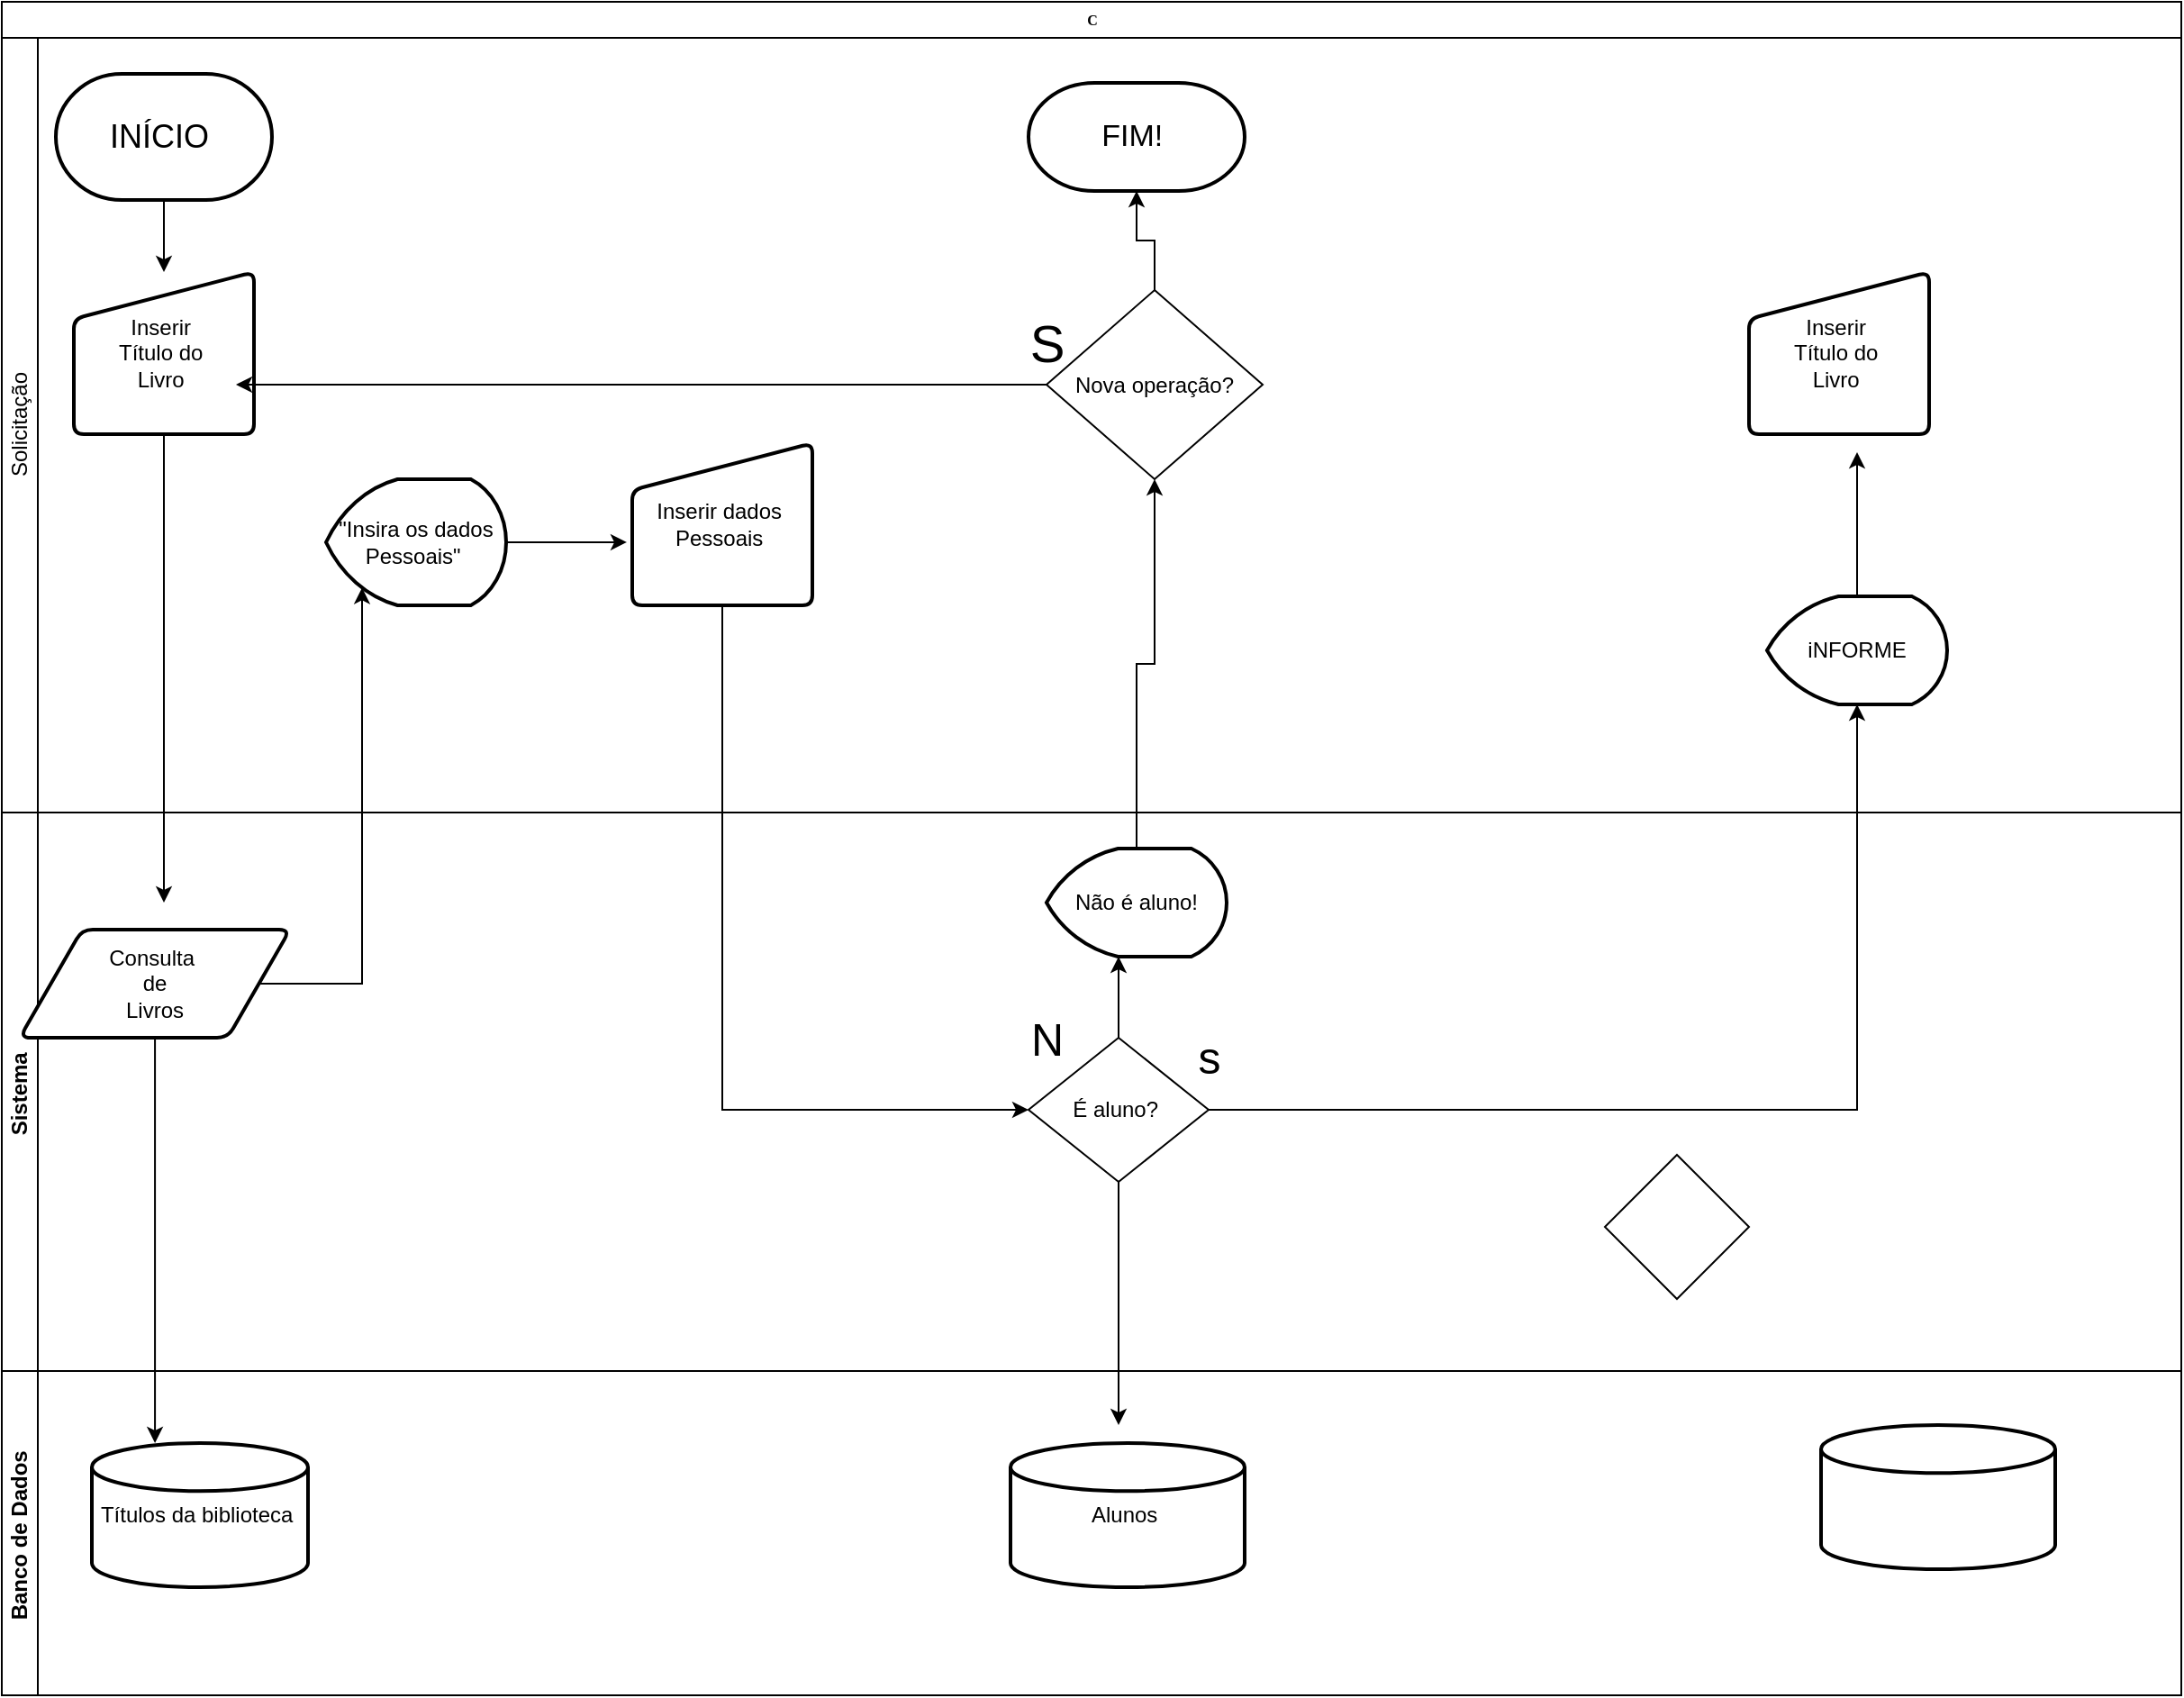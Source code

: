 <mxfile version="14.4.9" type="github">
  <diagram name="Page-1" id="c7488fd3-1785-93aa-aadb-54a6760d102a">
    <mxGraphModel dx="1422" dy="726" grid="1" gridSize="10" guides="1" tooltips="1" connect="1" arrows="1" fold="1" page="1" pageScale="1" pageWidth="1100" pageHeight="850" background="#ffffff" math="0" shadow="0">
      <root>
        <mxCell id="0" />
        <mxCell id="1" parent="0" />
        <mxCell id="2b4e8129b02d487f-1" value="C" style="swimlane;html=1;childLayout=stackLayout;horizontal=1;startSize=20;horizontalStack=0;rounded=0;shadow=0;labelBackgroundColor=none;strokeWidth=1;fontFamily=Verdana;fontSize=8;align=center;" parent="1" vertex="1">
          <mxGeometry x="130" y="50" width="1210" height="940" as="geometry" />
        </mxCell>
        <mxCell id="2b4e8129b02d487f-2" value="Solicitação" style="swimlane;html=1;startSize=20;horizontal=0;fontStyle=0" parent="2b4e8129b02d487f-1" vertex="1">
          <mxGeometry y="20" width="1210" height="430" as="geometry" />
        </mxCell>
        <mxCell id="AJTmvHfCmDErMal3JAX8-39" style="edgeStyle=orthogonalEdgeStyle;rounded=0;orthogonalLoop=1;jettySize=auto;html=1;" edge="1" parent="2b4e8129b02d487f-2" source="AJTmvHfCmDErMal3JAX8-4" target="AJTmvHfCmDErMal3JAX8-38">
          <mxGeometry relative="1" as="geometry" />
        </mxCell>
        <mxCell id="AJTmvHfCmDErMal3JAX8-4" value="&lt;font style=&quot;font-size: 18px&quot;&gt;INÍCIO&amp;nbsp;&lt;/font&gt;" style="strokeWidth=2;html=1;shape=mxgraph.flowchart.terminator;whiteSpace=wrap;" vertex="1" parent="2b4e8129b02d487f-2">
          <mxGeometry x="30" y="20" width="120" height="70" as="geometry" />
        </mxCell>
        <mxCell id="AJTmvHfCmDErMal3JAX8-24" value="&lt;font style=&quot;font-size: 17px&quot;&gt;FIM!&amp;nbsp;&lt;/font&gt;" style="strokeWidth=2;html=1;shape=mxgraph.flowchart.terminator;whiteSpace=wrap;" vertex="1" parent="2b4e8129b02d487f-2">
          <mxGeometry x="570" y="25" width="120" height="60" as="geometry" />
        </mxCell>
        <mxCell id="AJTmvHfCmDErMal3JAX8-38" value="Inserir&amp;nbsp;&lt;br&gt;Título do&amp;nbsp;&lt;br&gt;Livro&amp;nbsp;&lt;br&gt;" style="html=1;strokeWidth=2;shape=manualInput;whiteSpace=wrap;rounded=1;size=26;arcSize=11;" vertex="1" parent="2b4e8129b02d487f-2">
          <mxGeometry x="40" y="130" width="100" height="90" as="geometry" />
        </mxCell>
        <mxCell id="AJTmvHfCmDErMal3JAX8-43" value="iNFORME" style="strokeWidth=2;html=1;shape=mxgraph.flowchart.display;whiteSpace=wrap;" vertex="1" parent="2b4e8129b02d487f-2">
          <mxGeometry x="980" y="310" width="100" height="60" as="geometry" />
        </mxCell>
        <mxCell id="AJTmvHfCmDErMal3JAX8-52" value="S" style="edgeStyle=orthogonalEdgeStyle;rounded=0;orthogonalLoop=1;jettySize=auto;html=1;entryX=0.5;entryY=1;entryDx=0;entryDy=0;entryPerimeter=0;fontSize=29;" edge="1" parent="2b4e8129b02d487f-2" source="AJTmvHfCmDErMal3JAX8-49" target="AJTmvHfCmDErMal3JAX8-24">
          <mxGeometry x="-1" y="67" relative="1" as="geometry">
            <mxPoint x="7" y="30" as="offset" />
          </mxGeometry>
        </mxCell>
        <mxCell id="AJTmvHfCmDErMal3JAX8-49" value="Nova operação?" style="rhombus;whiteSpace=wrap;html=1;" vertex="1" parent="2b4e8129b02d487f-2">
          <mxGeometry x="580" y="140" width="120" height="105" as="geometry" />
        </mxCell>
        <mxCell id="AJTmvHfCmDErMal3JAX8-57" value="Inserir&amp;nbsp;&lt;br&gt;Título do&amp;nbsp;&lt;br&gt;Livro&amp;nbsp;&lt;br&gt;" style="html=1;strokeWidth=2;shape=manualInput;whiteSpace=wrap;rounded=1;size=26;arcSize=11;" vertex="1" parent="2b4e8129b02d487f-2">
          <mxGeometry x="970" y="130" width="100" height="90" as="geometry" />
        </mxCell>
        <mxCell id="AJTmvHfCmDErMal3JAX8-86" style="edgeStyle=orthogonalEdgeStyle;rounded=0;orthogonalLoop=1;jettySize=auto;html=1;entryX=-0.03;entryY=0.611;entryDx=0;entryDy=0;entryPerimeter=0;fontSize=25;" edge="1" parent="2b4e8129b02d487f-2" source="AJTmvHfCmDErMal3JAX8-59" target="AJTmvHfCmDErMal3JAX8-20">
          <mxGeometry relative="1" as="geometry" />
        </mxCell>
        <mxCell id="AJTmvHfCmDErMal3JAX8-59" value="&quot;Insira os dados&lt;br&gt;Pessoais&quot;&amp;nbsp;" style="strokeWidth=2;html=1;shape=mxgraph.flowchart.display;whiteSpace=wrap;" vertex="1" parent="2b4e8129b02d487f-2">
          <mxGeometry x="180" y="245" width="100" height="70" as="geometry" />
        </mxCell>
        <mxCell id="AJTmvHfCmDErMal3JAX8-20" value="Inserir dados&amp;nbsp;&lt;br&gt;Pessoais&amp;nbsp;" style="html=1;strokeWidth=2;shape=manualInput;whiteSpace=wrap;rounded=1;size=26;arcSize=11;" vertex="1" parent="2b4e8129b02d487f-2">
          <mxGeometry x="350" y="225" width="100" height="90" as="geometry" />
        </mxCell>
        <mxCell id="2b4e8129b02d487f-3" value="Sistema&amp;nbsp;" style="swimlane;html=1;startSize=20;horizontal=0;" parent="2b4e8129b02d487f-1" vertex="1">
          <mxGeometry y="450" width="1210" height="310" as="geometry" />
        </mxCell>
        <mxCell id="AJTmvHfCmDErMal3JAX8-9" value="Consulta&amp;nbsp;&lt;br&gt;de&lt;br&gt;Livros" style="shape=parallelogram;html=1;strokeWidth=2;perimeter=parallelogramPerimeter;whiteSpace=wrap;rounded=1;arcSize=12;size=0.23;" vertex="1" parent="2b4e8129b02d487f-3">
          <mxGeometry x="10" y="65" width="150" height="60" as="geometry" />
        </mxCell>
        <mxCell id="AJTmvHfCmDErMal3JAX8-25" value="É aluno?&amp;nbsp;" style="rhombus;whiteSpace=wrap;html=1;" vertex="1" parent="2b4e8129b02d487f-3">
          <mxGeometry x="570" y="125" width="100" height="80" as="geometry" />
        </mxCell>
        <mxCell id="AJTmvHfCmDErMal3JAX8-26" value="" style="rhombus;whiteSpace=wrap;html=1;" vertex="1" parent="2b4e8129b02d487f-3">
          <mxGeometry x="890" y="190" width="80" height="80" as="geometry" />
        </mxCell>
        <mxCell id="AJTmvHfCmDErMal3JAX8-42" value="Não é aluno!" style="strokeWidth=2;html=1;shape=mxgraph.flowchart.display;whiteSpace=wrap;" vertex="1" parent="2b4e8129b02d487f-3">
          <mxGeometry x="580" y="20" width="100" height="60" as="geometry" />
        </mxCell>
        <mxCell id="AJTmvHfCmDErMal3JAX8-77" value="N" style="edgeStyle=orthogonalEdgeStyle;rounded=0;orthogonalLoop=1;jettySize=auto;html=1;entryX=0.4;entryY=1;entryDx=0;entryDy=0;entryPerimeter=0;fontSize=25;" edge="1" parent="2b4e8129b02d487f-3" source="AJTmvHfCmDErMal3JAX8-25" target="AJTmvHfCmDErMal3JAX8-42">
          <mxGeometry x="-1" y="40" relative="1" as="geometry">
            <mxPoint as="offset" />
          </mxGeometry>
        </mxCell>
        <mxCell id="2b4e8129b02d487f-4" value="Banco de Dados&amp;nbsp;" style="swimlane;html=1;startSize=20;horizontal=0;" parent="2b4e8129b02d487f-1" vertex="1">
          <mxGeometry y="760" width="1210" height="180" as="geometry" />
        </mxCell>
        <mxCell id="AJTmvHfCmDErMal3JAX8-29" value="Títulos da biblioteca&amp;nbsp;" style="strokeWidth=2;html=1;shape=mxgraph.flowchart.database;whiteSpace=wrap;" vertex="1" parent="2b4e8129b02d487f-4">
          <mxGeometry x="50" y="40" width="120" height="80" as="geometry" />
        </mxCell>
        <mxCell id="AJTmvHfCmDErMal3JAX8-30" value="Alunos&amp;nbsp;" style="strokeWidth=2;html=1;shape=mxgraph.flowchart.database;whiteSpace=wrap;" vertex="1" parent="2b4e8129b02d487f-4">
          <mxGeometry x="560" y="40" width="130" height="80" as="geometry" />
        </mxCell>
        <mxCell id="AJTmvHfCmDErMal3JAX8-74" value="" style="strokeWidth=2;html=1;shape=mxgraph.flowchart.database;whiteSpace=wrap;" vertex="1" parent="2b4e8129b02d487f-4">
          <mxGeometry x="1010" y="30" width="130" height="80" as="geometry" />
        </mxCell>
        <mxCell id="2b4e8129b02d487f-32" value="No" style="edgeStyle=orthogonalEdgeStyle;rounded=0;html=1;labelBackgroundColor=none;startArrow=none;startFill=0;startSize=5;endArrow=classicThin;endFill=1;endSize=5;jettySize=auto;orthogonalLoop=1;strokeWidth=1;fontFamily=Verdana;fontSize=8" parent="2b4e8129b02d487f-1" source="2b4e8129b02d487f-15" edge="1">
          <mxGeometry x="-0.953" y="15" relative="1" as="geometry">
            <Array as="points">
              <mxPoint x="345" y="440" />
              <mxPoint x="155" y="440" />
            </Array>
            <mxPoint as="offset" />
            <mxPoint x="155" y="257" as="targetPoint" />
          </mxGeometry>
        </mxCell>
        <mxCell id="AJTmvHfCmDErMal3JAX8-75" style="edgeStyle=orthogonalEdgeStyle;rounded=0;orthogonalLoop=1;jettySize=auto;html=1;entryX=0.5;entryY=1;entryDx=0;entryDy=0;entryPerimeter=0;" edge="1" parent="2b4e8129b02d487f-1" source="AJTmvHfCmDErMal3JAX8-25" target="AJTmvHfCmDErMal3JAX8-43">
          <mxGeometry relative="1" as="geometry" />
        </mxCell>
        <mxCell id="AJTmvHfCmDErMal3JAX8-78" style="edgeStyle=orthogonalEdgeStyle;rounded=0;orthogonalLoop=1;jettySize=auto;html=1;entryX=0.292;entryY=0;entryDx=0;entryDy=0;entryPerimeter=0;fontSize=25;" edge="1" parent="2b4e8129b02d487f-1" source="AJTmvHfCmDErMal3JAX8-9" target="AJTmvHfCmDErMal3JAX8-29">
          <mxGeometry relative="1" as="geometry" />
        </mxCell>
        <mxCell id="AJTmvHfCmDErMal3JAX8-84" style="edgeStyle=orthogonalEdgeStyle;rounded=0;orthogonalLoop=1;jettySize=auto;html=1;exitX=0.5;exitY=1;exitDx=0;exitDy=0;entryX=0;entryY=0.5;entryDx=0;entryDy=0;fontSize=25;" edge="1" parent="2b4e8129b02d487f-1" source="AJTmvHfCmDErMal3JAX8-20" target="AJTmvHfCmDErMal3JAX8-25">
          <mxGeometry relative="1" as="geometry" />
        </mxCell>
        <mxCell id="AJTmvHfCmDErMal3JAX8-85" style="edgeStyle=orthogonalEdgeStyle;rounded=0;orthogonalLoop=1;jettySize=auto;html=1;exitX=1;exitY=0.5;exitDx=0;exitDy=0;entryX=0.2;entryY=0.86;entryDx=0;entryDy=0;entryPerimeter=0;fontSize=25;" edge="1" parent="2b4e8129b02d487f-1" source="AJTmvHfCmDErMal3JAX8-9" target="AJTmvHfCmDErMal3JAX8-59">
          <mxGeometry relative="1" as="geometry" />
        </mxCell>
        <mxCell id="AJTmvHfCmDErMal3JAX8-87" style="edgeStyle=orthogonalEdgeStyle;rounded=0;orthogonalLoop=1;jettySize=auto;html=1;exitX=0.5;exitY=0;exitDx=0;exitDy=0;exitPerimeter=0;entryX=0.5;entryY=1;entryDx=0;entryDy=0;fontSize=25;" edge="1" parent="2b4e8129b02d487f-1" source="AJTmvHfCmDErMal3JAX8-42" target="AJTmvHfCmDErMal3JAX8-49">
          <mxGeometry relative="1" as="geometry" />
        </mxCell>
        <mxCell id="AJTmvHfCmDErMal3JAX8-67" style="edgeStyle=orthogonalEdgeStyle;rounded=0;orthogonalLoop=1;jettySize=auto;html=1;" edge="1" parent="1" source="AJTmvHfCmDErMal3JAX8-49">
          <mxGeometry relative="1" as="geometry">
            <mxPoint x="260" y="262.5" as="targetPoint" />
          </mxGeometry>
        </mxCell>
        <mxCell id="AJTmvHfCmDErMal3JAX8-71" style="edgeStyle=orthogonalEdgeStyle;rounded=0;orthogonalLoop=1;jettySize=auto;html=1;" edge="1" parent="1" source="AJTmvHfCmDErMal3JAX8-43">
          <mxGeometry relative="1" as="geometry">
            <mxPoint x="1160" y="300" as="targetPoint" />
          </mxGeometry>
        </mxCell>
        <mxCell id="AJTmvHfCmDErMal3JAX8-79" value="s" style="edgeStyle=orthogonalEdgeStyle;rounded=0;orthogonalLoop=1;jettySize=auto;html=1;fontSize=25;" edge="1" parent="1" source="AJTmvHfCmDErMal3JAX8-25">
          <mxGeometry x="-1" y="86" relative="1" as="geometry">
            <mxPoint x="750" y="840" as="targetPoint" />
            <mxPoint x="-36" y="-70" as="offset" />
          </mxGeometry>
        </mxCell>
        <mxCell id="AJTmvHfCmDErMal3JAX8-80" style="edgeStyle=orthogonalEdgeStyle;rounded=0;orthogonalLoop=1;jettySize=auto;html=1;fontSize=25;" edge="1" parent="1" source="AJTmvHfCmDErMal3JAX8-38">
          <mxGeometry relative="1" as="geometry">
            <mxPoint x="220" y="550" as="targetPoint" />
          </mxGeometry>
        </mxCell>
      </root>
    </mxGraphModel>
  </diagram>
</mxfile>
